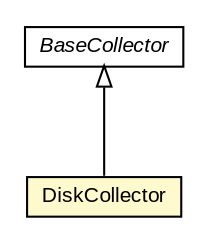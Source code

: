 #!/usr/local/bin/dot
#
# Class diagram 
# Generated by UMLGraph version R5_6-24-gf6e263 (http://www.umlgraph.org/)
#

digraph G {
	edge [fontname="arial",fontsize=10,labelfontname="arial",labelfontsize=10];
	node [fontname="arial",fontsize=10,shape=plaintext];
	nodesep=0.25;
	ranksep=0.5;
	// com.mycompany.task1.metric.DiskCollector
	c184 [label=<<table title="com.mycompany.task1.metric.DiskCollector" border="0" cellborder="1" cellspacing="0" cellpadding="2" port="p" bgcolor="lemonChiffon" href="./DiskCollector.html">
		<tr><td><table border="0" cellspacing="0" cellpadding="1">
<tr><td align="center" balign="center"> DiskCollector </td></tr>
		</table></td></tr>
		</table>>, URL="./DiskCollector.html", fontname="arial", fontcolor="black", fontsize=10.0];
	// com.mycompany.task1.metric.interfaces.BaseCollector
	c188 [label=<<table title="com.mycompany.task1.metric.interfaces.BaseCollector" border="0" cellborder="1" cellspacing="0" cellpadding="2" port="p" href="./interfaces/BaseCollector.html">
		<tr><td><table border="0" cellspacing="0" cellpadding="1">
<tr><td align="center" balign="center"><font face="arial italic"> BaseCollector </font></td></tr>
		</table></td></tr>
		</table>>, URL="./interfaces/BaseCollector.html", fontname="arial", fontcolor="black", fontsize=10.0];
	//com.mycompany.task1.metric.DiskCollector extends com.mycompany.task1.metric.interfaces.BaseCollector
	c188:p -> c184:p [dir=back,arrowtail=empty];
}

